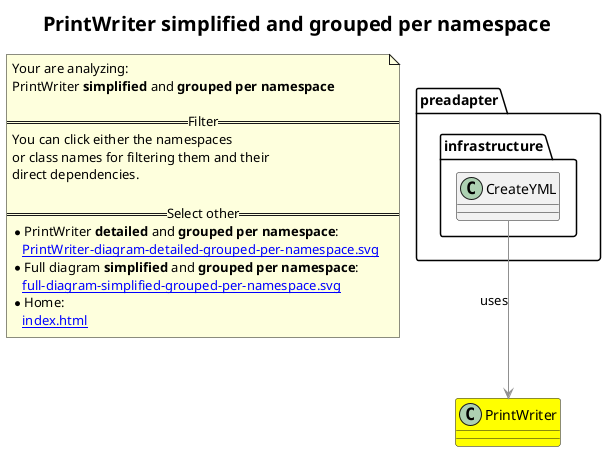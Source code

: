 @startuml
skinparam linetype ortho
title <size:20>PrintWriter **simplified** and **grouped per namespace**</size>
note "Your are analyzing:\nPrintWriter **simplified** and **grouped per namespace**\n\n==Filter==\nYou can click either the namespaces \nor class names for filtering them and their\ndirect dependencies.\n\n==Select other==\n* PrintWriter **detailed** and **grouped per namespace**:\n   [[PrintWriter-diagram-detailed-grouped-per-namespace.svg]]\n* Full diagram **simplified** and **grouped per namespace**:\n   [[full-diagram-simplified-grouped-per-namespace.svg]]\n* Home:\n   [[index.html]]" as FloatingNote
class PrintWriter [[PrintWriter-diagram-simplified-grouped-per-namespace.svg]] #yellow {
}
' Closing all previous_sub_namespace_list namespace None because file analysis is finished.
namespace preadapter [[preadapter-diagram-simplified-grouped-per-namespace.svg]] {
namespace preadapter.infrastructure [[preadapter.infrastructure-diagram-simplified-grouped-per-namespace.svg]] {
  class preadapter.infrastructure.CreateYML [[preadapter.infrastructure.CreateYML-diagram-simplified-grouped-per-namespace.svg]]  {
  }
'Compared namespace preadapter.infrastructure [[preadapter.infrastructure-diagram-simplified-grouped-per-namespace.svg]] { with last element of   }
' Closing all previous_sub_namespace_list namespace None because file analysis is finished.
' Closing namespace infrastructure
}
' Closing namespace preadapter
}
 ' *************************************** 
 ' *************************************** 
 ' *************************************** 
' Class relations extracted from namespace:
' 
' Class relations extracted from namespace:
' preadapter.infrastructure
preadapter.infrastructure.CreateYML -[#909090]-> PrintWriter  : uses 
@enduml
